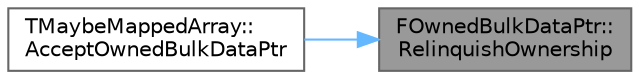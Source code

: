 digraph "FOwnedBulkDataPtr::RelinquishOwnership"
{
 // INTERACTIVE_SVG=YES
 // LATEX_PDF_SIZE
  bgcolor="transparent";
  edge [fontname=Helvetica,fontsize=10,labelfontname=Helvetica,labelfontsize=10];
  node [fontname=Helvetica,fontsize=10,shape=box,height=0.2,width=0.4];
  rankdir="RL";
  Node1 [id="Node000001",label="FOwnedBulkDataPtr::\lRelinquishOwnership",height=0.2,width=0.4,color="gray40", fillcolor="grey60", style="filled", fontcolor="black",tooltip=" "];
  Node1 -> Node2 [id="edge1_Node000001_Node000002",dir="back",color="steelblue1",style="solid",tooltip=" "];
  Node2 [id="Node000002",label="TMaybeMappedArray::\lAcceptOwnedBulkDataPtr",height=0.2,width=0.4,color="grey40", fillcolor="white", style="filled",URL="$d3/d40/classTMaybeMappedArray.html#a7a65ba55922d29c81fe062c543111f76",tooltip=" "];
}
